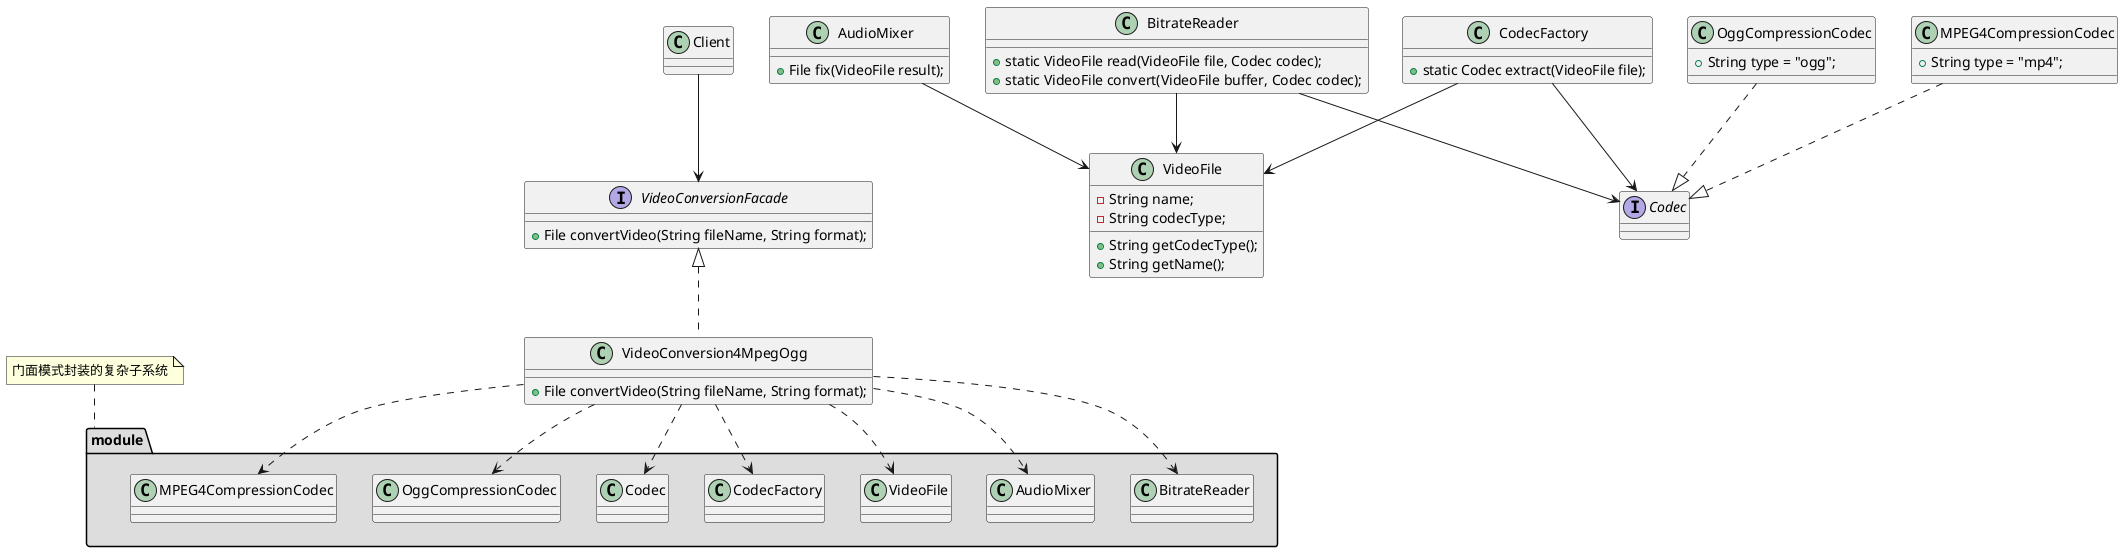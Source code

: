 @startuml
/'复杂视频转换库的简单接口'/
class VideoFile{
  - String name;
  - String codecType;

  + String getCodecType();
  + String getName();
}

interface Codec{
}

class MPEG4CompressionCodec{
  + String type = "mp4";
}

class OggCompressionCodec{
  + String type = "ogg";
}

class CodecFactory{
  + static Codec extract(VideoFile file);
}

class BitrateReader{
  + static VideoFile read(VideoFile file, Codec codec);
  + static VideoFile convert(VideoFile buffer, Codec codec);
}

class AudioMixer{
  + File fix(VideoFile result);
}


interface VideoConversionFacade{
  + File convertVideo(String fileName, String format);
}

class VideoConversion4MpegOgg{
  + File convertVideo(String fileName, String format);
}

class Client{
}
Client -down-> VideoConversionFacade

/'分组'/
namespace module #DDDDDD{
  MPEG4CompressionCodec ..|> Codec
  OggCompressionCodec ..|> Codec
  CodecFactory --> VideoFile
  CodecFactory --> Codec
  BitrateReader --> VideoFile
  BitrateReader --> Codec
  AudioMixer --> VideoFile
}
VideoConversion4MpegOgg .up.|> VideoConversionFacade
VideoConversion4MpegOgg ..> module.VideoFile
VideoConversion4MpegOgg ..> module.CodecFactory
VideoConversion4MpegOgg ..> module.Codec
VideoConversion4MpegOgg ..> module.OggCompressionCodec
VideoConversion4MpegOgg ..> module.MPEG4CompressionCodec
VideoConversion4MpegOgg ..> module.BitrateReader
VideoConversion4MpegOgg ..> module.AudioMixer
/'布局调整'/
VideoConversion4MpegOgg -[hidden]> module
note top of module: 门面模式封装的复杂子系统

@enduml
